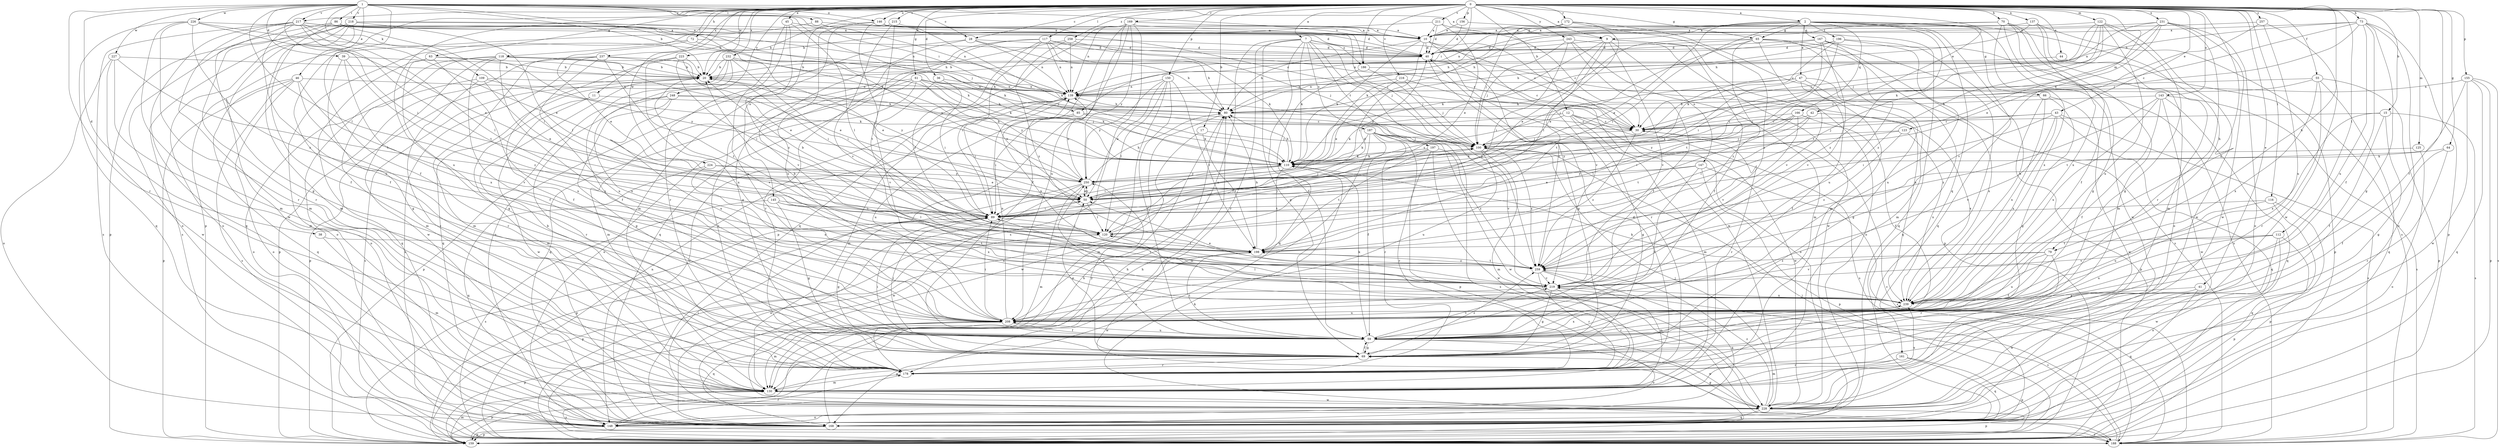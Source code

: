 strict digraph  {
0;
1;
2;
7;
9;
10;
11;
12;
15;
17;
20;
28;
30;
36;
38;
39;
40;
41;
42;
43;
44;
45;
46;
47;
50;
55;
59;
61;
63;
64;
65;
66;
69;
70;
72;
73;
79;
80;
85;
86;
88;
89;
100;
109;
110;
112;
116;
117;
118;
120;
122;
123;
125;
130;
137;
139;
143;
145;
146;
147;
148;
150;
155;
156;
159;
161;
166;
167;
168;
169;
172;
178;
186;
187;
188;
196;
197;
198;
208;
211;
215;
216;
217;
218;
219;
223;
224;
226;
227;
228;
231;
232;
237;
239;
243;
248;
250;
257;
258;
259;
0 -> 2  [label=a];
0 -> 7  [label=a];
0 -> 9  [label=a];
0 -> 11  [label=b];
0 -> 12  [label=b];
0 -> 15  [label=b];
0 -> 17  [label=b];
0 -> 28  [label=c];
0 -> 36  [label=d];
0 -> 41  [label=e];
0 -> 42  [label=e];
0 -> 43  [label=e];
0 -> 44  [label=e];
0 -> 45  [label=e];
0 -> 55  [label=f];
0 -> 59  [label=f];
0 -> 61  [label=g];
0 -> 63  [label=g];
0 -> 64  [label=g];
0 -> 65  [label=g];
0 -> 70  [label=h];
0 -> 72  [label=h];
0 -> 73  [label=h];
0 -> 79  [label=h];
0 -> 85  [label=i];
0 -> 112  [label=l];
0 -> 116  [label=l];
0 -> 117  [label=l];
0 -> 118  [label=l];
0 -> 122  [label=m];
0 -> 123  [label=m];
0 -> 125  [label=m];
0 -> 137  [label=n];
0 -> 143  [label=o];
0 -> 145  [label=o];
0 -> 146  [label=o];
0 -> 150  [label=p];
0 -> 155  [label=p];
0 -> 156  [label=p];
0 -> 159  [label=p];
0 -> 169  [label=r];
0 -> 172  [label=r];
0 -> 186  [label=s];
0 -> 208  [label=u];
0 -> 211  [label=v];
0 -> 215  [label=v];
0 -> 216  [label=v];
0 -> 217  [label=v];
0 -> 223  [label=w];
0 -> 224  [label=w];
0 -> 231  [label=x];
0 -> 232  [label=x];
0 -> 237  [label=x];
0 -> 239  [label=x];
0 -> 243  [label=y];
0 -> 248  [label=y];
0 -> 257  [label=z];
0 -> 258  [label=z];
1 -> 9  [label=a];
1 -> 20  [label=b];
1 -> 28  [label=c];
1 -> 30  [label=c];
1 -> 38  [label=d];
1 -> 39  [label=d];
1 -> 46  [label=e];
1 -> 59  [label=f];
1 -> 85  [label=i];
1 -> 86  [label=i];
1 -> 88  [label=i];
1 -> 89  [label=i];
1 -> 100  [label=j];
1 -> 109  [label=k];
1 -> 110  [label=k];
1 -> 120  [label=l];
1 -> 146  [label=o];
1 -> 178  [label=r];
1 -> 186  [label=s];
1 -> 217  [label=v];
1 -> 218  [label=v];
1 -> 226  [label=w];
1 -> 227  [label=w];
2 -> 9  [label=a];
2 -> 47  [label=e];
2 -> 50  [label=e];
2 -> 65  [label=g];
2 -> 66  [label=g];
2 -> 79  [label=h];
2 -> 80  [label=h];
2 -> 89  [label=i];
2 -> 139  [label=n];
2 -> 161  [label=q];
2 -> 166  [label=q];
2 -> 167  [label=q];
2 -> 168  [label=q];
2 -> 196  [label=t];
2 -> 228  [label=w];
2 -> 259  [label=z];
7 -> 40  [label=d];
7 -> 59  [label=f];
7 -> 69  [label=g];
7 -> 100  [label=j];
7 -> 110  [label=k];
7 -> 178  [label=r];
7 -> 186  [label=s];
7 -> 187  [label=s];
7 -> 197  [label=t];
7 -> 208  [label=u];
7 -> 259  [label=z];
9 -> 40  [label=d];
9 -> 50  [label=e];
9 -> 59  [label=f];
9 -> 110  [label=k];
9 -> 147  [label=o];
9 -> 148  [label=o];
9 -> 198  [label=t];
9 -> 219  [label=v];
10 -> 40  [label=d];
10 -> 80  [label=h];
10 -> 89  [label=i];
10 -> 110  [label=k];
10 -> 219  [label=v];
10 -> 228  [label=w];
10 -> 259  [label=z];
11 -> 80  [label=h];
11 -> 130  [label=m];
11 -> 228  [label=w];
12 -> 30  [label=c];
12 -> 69  [label=g];
12 -> 110  [label=k];
12 -> 130  [label=m];
12 -> 188  [label=s];
12 -> 228  [label=w];
12 -> 250  [label=y];
15 -> 30  [label=c];
15 -> 59  [label=f];
15 -> 69  [label=g];
15 -> 188  [label=s];
15 -> 239  [label=x];
17 -> 100  [label=j];
17 -> 198  [label=t];
17 -> 228  [label=w];
20 -> 139  [label=n];
20 -> 159  [label=p];
20 -> 188  [label=s];
20 -> 219  [label=v];
20 -> 250  [label=y];
28 -> 40  [label=d];
28 -> 80  [label=h];
28 -> 139  [label=n];
28 -> 148  [label=o];
28 -> 219  [label=v];
30 -> 100  [label=j];
30 -> 178  [label=r];
30 -> 259  [label=z];
36 -> 89  [label=i];
36 -> 139  [label=n];
36 -> 219  [label=v];
38 -> 130  [label=m];
38 -> 198  [label=t];
39 -> 20  [label=b];
39 -> 69  [label=g];
39 -> 239  [label=x];
39 -> 259  [label=z];
40 -> 20  [label=b];
40 -> 69  [label=g];
40 -> 178  [label=r];
40 -> 239  [label=x];
41 -> 168  [label=q];
41 -> 228  [label=w];
41 -> 239  [label=x];
42 -> 30  [label=c];
42 -> 89  [label=i];
42 -> 120  [label=l];
42 -> 239  [label=x];
43 -> 30  [label=c];
43 -> 89  [label=i];
43 -> 100  [label=j];
43 -> 168  [label=q];
43 -> 188  [label=s];
43 -> 219  [label=v];
43 -> 239  [label=x];
44 -> 20  [label=b];
44 -> 159  [label=p];
45 -> 10  [label=a];
45 -> 120  [label=l];
45 -> 178  [label=r];
45 -> 208  [label=u];
45 -> 259  [label=z];
46 -> 139  [label=n];
46 -> 148  [label=o];
46 -> 159  [label=p];
46 -> 168  [label=q];
46 -> 178  [label=r];
46 -> 188  [label=s];
46 -> 219  [label=v];
47 -> 50  [label=e];
47 -> 59  [label=f];
47 -> 69  [label=g];
47 -> 100  [label=j];
47 -> 139  [label=n];
47 -> 239  [label=x];
50 -> 89  [label=i];
50 -> 100  [label=j];
50 -> 120  [label=l];
50 -> 250  [label=y];
55 -> 30  [label=c];
55 -> 139  [label=n];
55 -> 159  [label=p];
55 -> 168  [label=q];
55 -> 178  [label=r];
55 -> 239  [label=x];
59 -> 69  [label=g];
59 -> 89  [label=i];
59 -> 110  [label=k];
59 -> 148  [label=o];
59 -> 198  [label=t];
59 -> 208  [label=u];
59 -> 219  [label=v];
59 -> 228  [label=w];
59 -> 239  [label=x];
59 -> 250  [label=y];
61 -> 30  [label=c];
61 -> 50  [label=e];
61 -> 110  [label=k];
61 -> 130  [label=m];
61 -> 139  [label=n];
61 -> 148  [label=o];
61 -> 168  [label=q];
61 -> 178  [label=r];
61 -> 250  [label=y];
63 -> 20  [label=b];
63 -> 69  [label=g];
63 -> 168  [label=q];
63 -> 208  [label=u];
63 -> 250  [label=y];
64 -> 59  [label=f];
64 -> 110  [label=k];
64 -> 178  [label=r];
65 -> 40  [label=d];
65 -> 50  [label=e];
65 -> 110  [label=k];
65 -> 130  [label=m];
65 -> 168  [label=q];
65 -> 188  [label=s];
65 -> 219  [label=v];
65 -> 259  [label=z];
66 -> 69  [label=g];
66 -> 80  [label=h];
66 -> 159  [label=p];
66 -> 228  [label=w];
66 -> 239  [label=x];
69 -> 50  [label=e];
69 -> 59  [label=f];
69 -> 89  [label=i];
69 -> 178  [label=r];
69 -> 259  [label=z];
70 -> 10  [label=a];
70 -> 59  [label=f];
70 -> 69  [label=g];
70 -> 80  [label=h];
70 -> 130  [label=m];
70 -> 148  [label=o];
70 -> 239  [label=x];
72 -> 40  [label=d];
72 -> 50  [label=e];
72 -> 148  [label=o];
72 -> 250  [label=y];
73 -> 10  [label=a];
73 -> 20  [label=b];
73 -> 30  [label=c];
73 -> 59  [label=f];
73 -> 69  [label=g];
73 -> 100  [label=j];
73 -> 148  [label=o];
73 -> 159  [label=p];
73 -> 208  [label=u];
79 -> 59  [label=f];
79 -> 178  [label=r];
79 -> 208  [label=u];
79 -> 219  [label=v];
79 -> 259  [label=z];
80 -> 30  [label=c];
80 -> 130  [label=m];
85 -> 30  [label=c];
85 -> 89  [label=i];
85 -> 110  [label=k];
85 -> 208  [label=u];
86 -> 10  [label=a];
86 -> 59  [label=f];
86 -> 89  [label=i];
86 -> 110  [label=k];
86 -> 148  [label=o];
86 -> 178  [label=r];
88 -> 10  [label=a];
88 -> 59  [label=f];
88 -> 139  [label=n];
89 -> 20  [label=b];
89 -> 40  [label=d];
89 -> 69  [label=g];
89 -> 120  [label=l];
100 -> 110  [label=k];
100 -> 130  [label=m];
100 -> 139  [label=n];
100 -> 208  [label=u];
100 -> 259  [label=z];
109 -> 50  [label=e];
109 -> 110  [label=k];
109 -> 139  [label=n];
109 -> 148  [label=o];
109 -> 178  [label=r];
110 -> 20  [label=b];
110 -> 80  [label=h];
110 -> 89  [label=i];
110 -> 120  [label=l];
110 -> 198  [label=t];
110 -> 250  [label=y];
112 -> 148  [label=o];
112 -> 159  [label=p];
112 -> 198  [label=t];
112 -> 208  [label=u];
112 -> 219  [label=v];
112 -> 228  [label=w];
116 -> 89  [label=i];
116 -> 159  [label=p];
116 -> 168  [label=q];
116 -> 208  [label=u];
117 -> 30  [label=c];
117 -> 40  [label=d];
117 -> 69  [label=g];
117 -> 80  [label=h];
117 -> 89  [label=i];
117 -> 100  [label=j];
117 -> 139  [label=n];
117 -> 178  [label=r];
117 -> 198  [label=t];
118 -> 20  [label=b];
118 -> 50  [label=e];
118 -> 59  [label=f];
118 -> 80  [label=h];
118 -> 130  [label=m];
118 -> 148  [label=o];
118 -> 208  [label=u];
118 -> 228  [label=w];
120 -> 100  [label=j];
120 -> 159  [label=p];
120 -> 198  [label=t];
122 -> 10  [label=a];
122 -> 30  [label=c];
122 -> 69  [label=g];
122 -> 100  [label=j];
122 -> 198  [label=t];
122 -> 208  [label=u];
122 -> 228  [label=w];
122 -> 259  [label=z];
123 -> 100  [label=j];
123 -> 239  [label=x];
123 -> 250  [label=y];
123 -> 259  [label=z];
125 -> 110  [label=k];
125 -> 148  [label=o];
130 -> 69  [label=g];
130 -> 159  [label=p];
130 -> 188  [label=s];
130 -> 228  [label=w];
130 -> 239  [label=x];
137 -> 10  [label=a];
137 -> 80  [label=h];
137 -> 130  [label=m];
137 -> 188  [label=s];
137 -> 239  [label=x];
139 -> 80  [label=h];
139 -> 89  [label=i];
139 -> 130  [label=m];
139 -> 148  [label=o];
143 -> 59  [label=f];
143 -> 80  [label=h];
143 -> 168  [label=q];
143 -> 188  [label=s];
143 -> 228  [label=w];
143 -> 239  [label=x];
143 -> 259  [label=z];
145 -> 69  [label=g];
145 -> 89  [label=i];
145 -> 120  [label=l];
145 -> 188  [label=s];
145 -> 239  [label=x];
146 -> 10  [label=a];
146 -> 20  [label=b];
146 -> 30  [label=c];
146 -> 40  [label=d];
146 -> 89  [label=i];
146 -> 110  [label=k];
146 -> 208  [label=u];
147 -> 50  [label=e];
147 -> 59  [label=f];
147 -> 159  [label=p];
147 -> 188  [label=s];
147 -> 250  [label=y];
148 -> 80  [label=h];
148 -> 159  [label=p];
148 -> 178  [label=r];
148 -> 188  [label=s];
150 -> 50  [label=e];
150 -> 59  [label=f];
150 -> 120  [label=l];
150 -> 139  [label=n];
150 -> 188  [label=s];
150 -> 198  [label=t];
150 -> 250  [label=y];
155 -> 139  [label=n];
155 -> 159  [label=p];
155 -> 168  [label=q];
155 -> 188  [label=s];
155 -> 198  [label=t];
155 -> 228  [label=w];
156 -> 10  [label=a];
156 -> 40  [label=d];
156 -> 168  [label=q];
159 -> 80  [label=h];
159 -> 130  [label=m];
161 -> 130  [label=m];
161 -> 159  [label=p];
161 -> 168  [label=q];
161 -> 178  [label=r];
166 -> 30  [label=c];
166 -> 59  [label=f];
166 -> 120  [label=l];
166 -> 198  [label=t];
166 -> 219  [label=v];
166 -> 250  [label=y];
167 -> 40  [label=d];
167 -> 89  [label=i];
167 -> 139  [label=n];
167 -> 159  [label=p];
167 -> 188  [label=s];
167 -> 208  [label=u];
167 -> 219  [label=v];
168 -> 50  [label=e];
168 -> 80  [label=h];
168 -> 159  [label=p];
169 -> 10  [label=a];
169 -> 59  [label=f];
169 -> 100  [label=j];
169 -> 139  [label=n];
169 -> 159  [label=p];
169 -> 168  [label=q];
169 -> 188  [label=s];
169 -> 208  [label=u];
169 -> 250  [label=y];
172 -> 10  [label=a];
172 -> 100  [label=j];
172 -> 110  [label=k];
172 -> 120  [label=l];
172 -> 130  [label=m];
172 -> 259  [label=z];
178 -> 20  [label=b];
178 -> 40  [label=d];
178 -> 130  [label=m];
178 -> 250  [label=y];
186 -> 30  [label=c];
186 -> 100  [label=j];
186 -> 168  [label=q];
187 -> 59  [label=f];
187 -> 100  [label=j];
187 -> 110  [label=k];
187 -> 130  [label=m];
187 -> 159  [label=p];
187 -> 178  [label=r];
187 -> 188  [label=s];
187 -> 219  [label=v];
187 -> 228  [label=w];
188 -> 30  [label=c];
188 -> 100  [label=j];
188 -> 110  [label=k];
188 -> 139  [label=n];
188 -> 219  [label=v];
196 -> 40  [label=d];
196 -> 80  [label=h];
196 -> 110  [label=k];
196 -> 198  [label=t];
196 -> 208  [label=u];
196 -> 239  [label=x];
197 -> 110  [label=k];
197 -> 120  [label=l];
197 -> 178  [label=r];
197 -> 198  [label=t];
197 -> 228  [label=w];
197 -> 259  [label=z];
198 -> 80  [label=h];
198 -> 228  [label=w];
198 -> 259  [label=z];
208 -> 59  [label=f];
208 -> 89  [label=i];
208 -> 130  [label=m];
208 -> 139  [label=n];
208 -> 159  [label=p];
208 -> 168  [label=q];
211 -> 10  [label=a];
211 -> 20  [label=b];
211 -> 30  [label=c];
211 -> 40  [label=d];
211 -> 50  [label=e];
215 -> 10  [label=a];
215 -> 130  [label=m];
215 -> 198  [label=t];
215 -> 219  [label=v];
216 -> 50  [label=e];
216 -> 100  [label=j];
216 -> 139  [label=n];
216 -> 148  [label=o];
217 -> 10  [label=a];
217 -> 50  [label=e];
217 -> 69  [label=g];
217 -> 80  [label=h];
217 -> 120  [label=l];
217 -> 130  [label=m];
217 -> 139  [label=n];
217 -> 168  [label=q];
217 -> 188  [label=s];
217 -> 198  [label=t];
217 -> 208  [label=u];
218 -> 10  [label=a];
218 -> 40  [label=d];
218 -> 120  [label=l];
218 -> 130  [label=m];
218 -> 148  [label=o];
218 -> 159  [label=p];
218 -> 188  [label=s];
218 -> 228  [label=w];
219 -> 50  [label=e];
219 -> 69  [label=g];
219 -> 89  [label=i];
219 -> 139  [label=n];
219 -> 178  [label=r];
219 -> 208  [label=u];
219 -> 239  [label=x];
223 -> 20  [label=b];
223 -> 50  [label=e];
223 -> 59  [label=f];
223 -> 89  [label=i];
223 -> 198  [label=t];
224 -> 50  [label=e];
224 -> 168  [label=q];
224 -> 239  [label=x];
224 -> 250  [label=y];
226 -> 10  [label=a];
226 -> 50  [label=e];
226 -> 110  [label=k];
226 -> 130  [label=m];
226 -> 168  [label=q];
226 -> 178  [label=r];
226 -> 259  [label=z];
227 -> 20  [label=b];
227 -> 120  [label=l];
227 -> 130  [label=m];
227 -> 148  [label=o];
227 -> 228  [label=w];
228 -> 69  [label=g];
228 -> 89  [label=i];
228 -> 100  [label=j];
228 -> 148  [label=o];
228 -> 159  [label=p];
228 -> 168  [label=q];
228 -> 259  [label=z];
231 -> 10  [label=a];
231 -> 100  [label=j];
231 -> 110  [label=k];
231 -> 139  [label=n];
231 -> 148  [label=o];
231 -> 178  [label=r];
231 -> 219  [label=v];
231 -> 228  [label=w];
232 -> 20  [label=b];
232 -> 50  [label=e];
232 -> 59  [label=f];
232 -> 89  [label=i];
232 -> 110  [label=k];
232 -> 168  [label=q];
232 -> 208  [label=u];
237 -> 20  [label=b];
237 -> 89  [label=i];
237 -> 130  [label=m];
237 -> 159  [label=p];
237 -> 188  [label=s];
237 -> 208  [label=u];
237 -> 239  [label=x];
239 -> 110  [label=k];
239 -> 120  [label=l];
239 -> 208  [label=u];
243 -> 40  [label=d];
243 -> 59  [label=f];
243 -> 89  [label=i];
243 -> 100  [label=j];
243 -> 130  [label=m];
243 -> 228  [label=w];
248 -> 69  [label=g];
248 -> 80  [label=h];
248 -> 100  [label=j];
248 -> 159  [label=p];
248 -> 178  [label=r];
248 -> 208  [label=u];
250 -> 50  [label=e];
250 -> 80  [label=h];
250 -> 130  [label=m];
250 -> 139  [label=n];
250 -> 159  [label=p];
250 -> 228  [label=w];
257 -> 10  [label=a];
257 -> 50  [label=e];
257 -> 208  [label=u];
257 -> 228  [label=w];
258 -> 40  [label=d];
258 -> 110  [label=k];
258 -> 139  [label=n];
258 -> 168  [label=q];
258 -> 259  [label=z];
259 -> 20  [label=b];
259 -> 130  [label=m];
259 -> 168  [label=q];
259 -> 178  [label=r];
259 -> 198  [label=t];
259 -> 219  [label=v];
}
